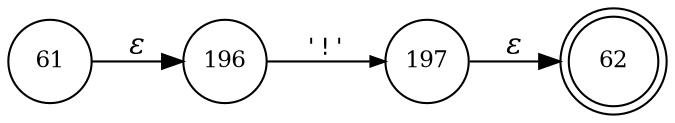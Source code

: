 digraph ATN {
rankdir=LR;
s62[fontsize=11, label="62", shape=doublecircle, fixedsize=true, width=.6];
s196[fontsize=11,label="196", shape=circle, fixedsize=true, width=.55, peripheries=1];
s197[fontsize=11,label="197", shape=circle, fixedsize=true, width=.55, peripheries=1];
s61[fontsize=11,label="61", shape=circle, fixedsize=true, width=.55, peripheries=1];
s61 -> s196 [fontname="Times-Italic", label="&epsilon;"];
s196 -> s197 [fontsize=11, fontname="Courier", arrowsize=.7, label = "'!'", arrowhead = normal];
s197 -> s62 [fontname="Times-Italic", label="&epsilon;"];
}